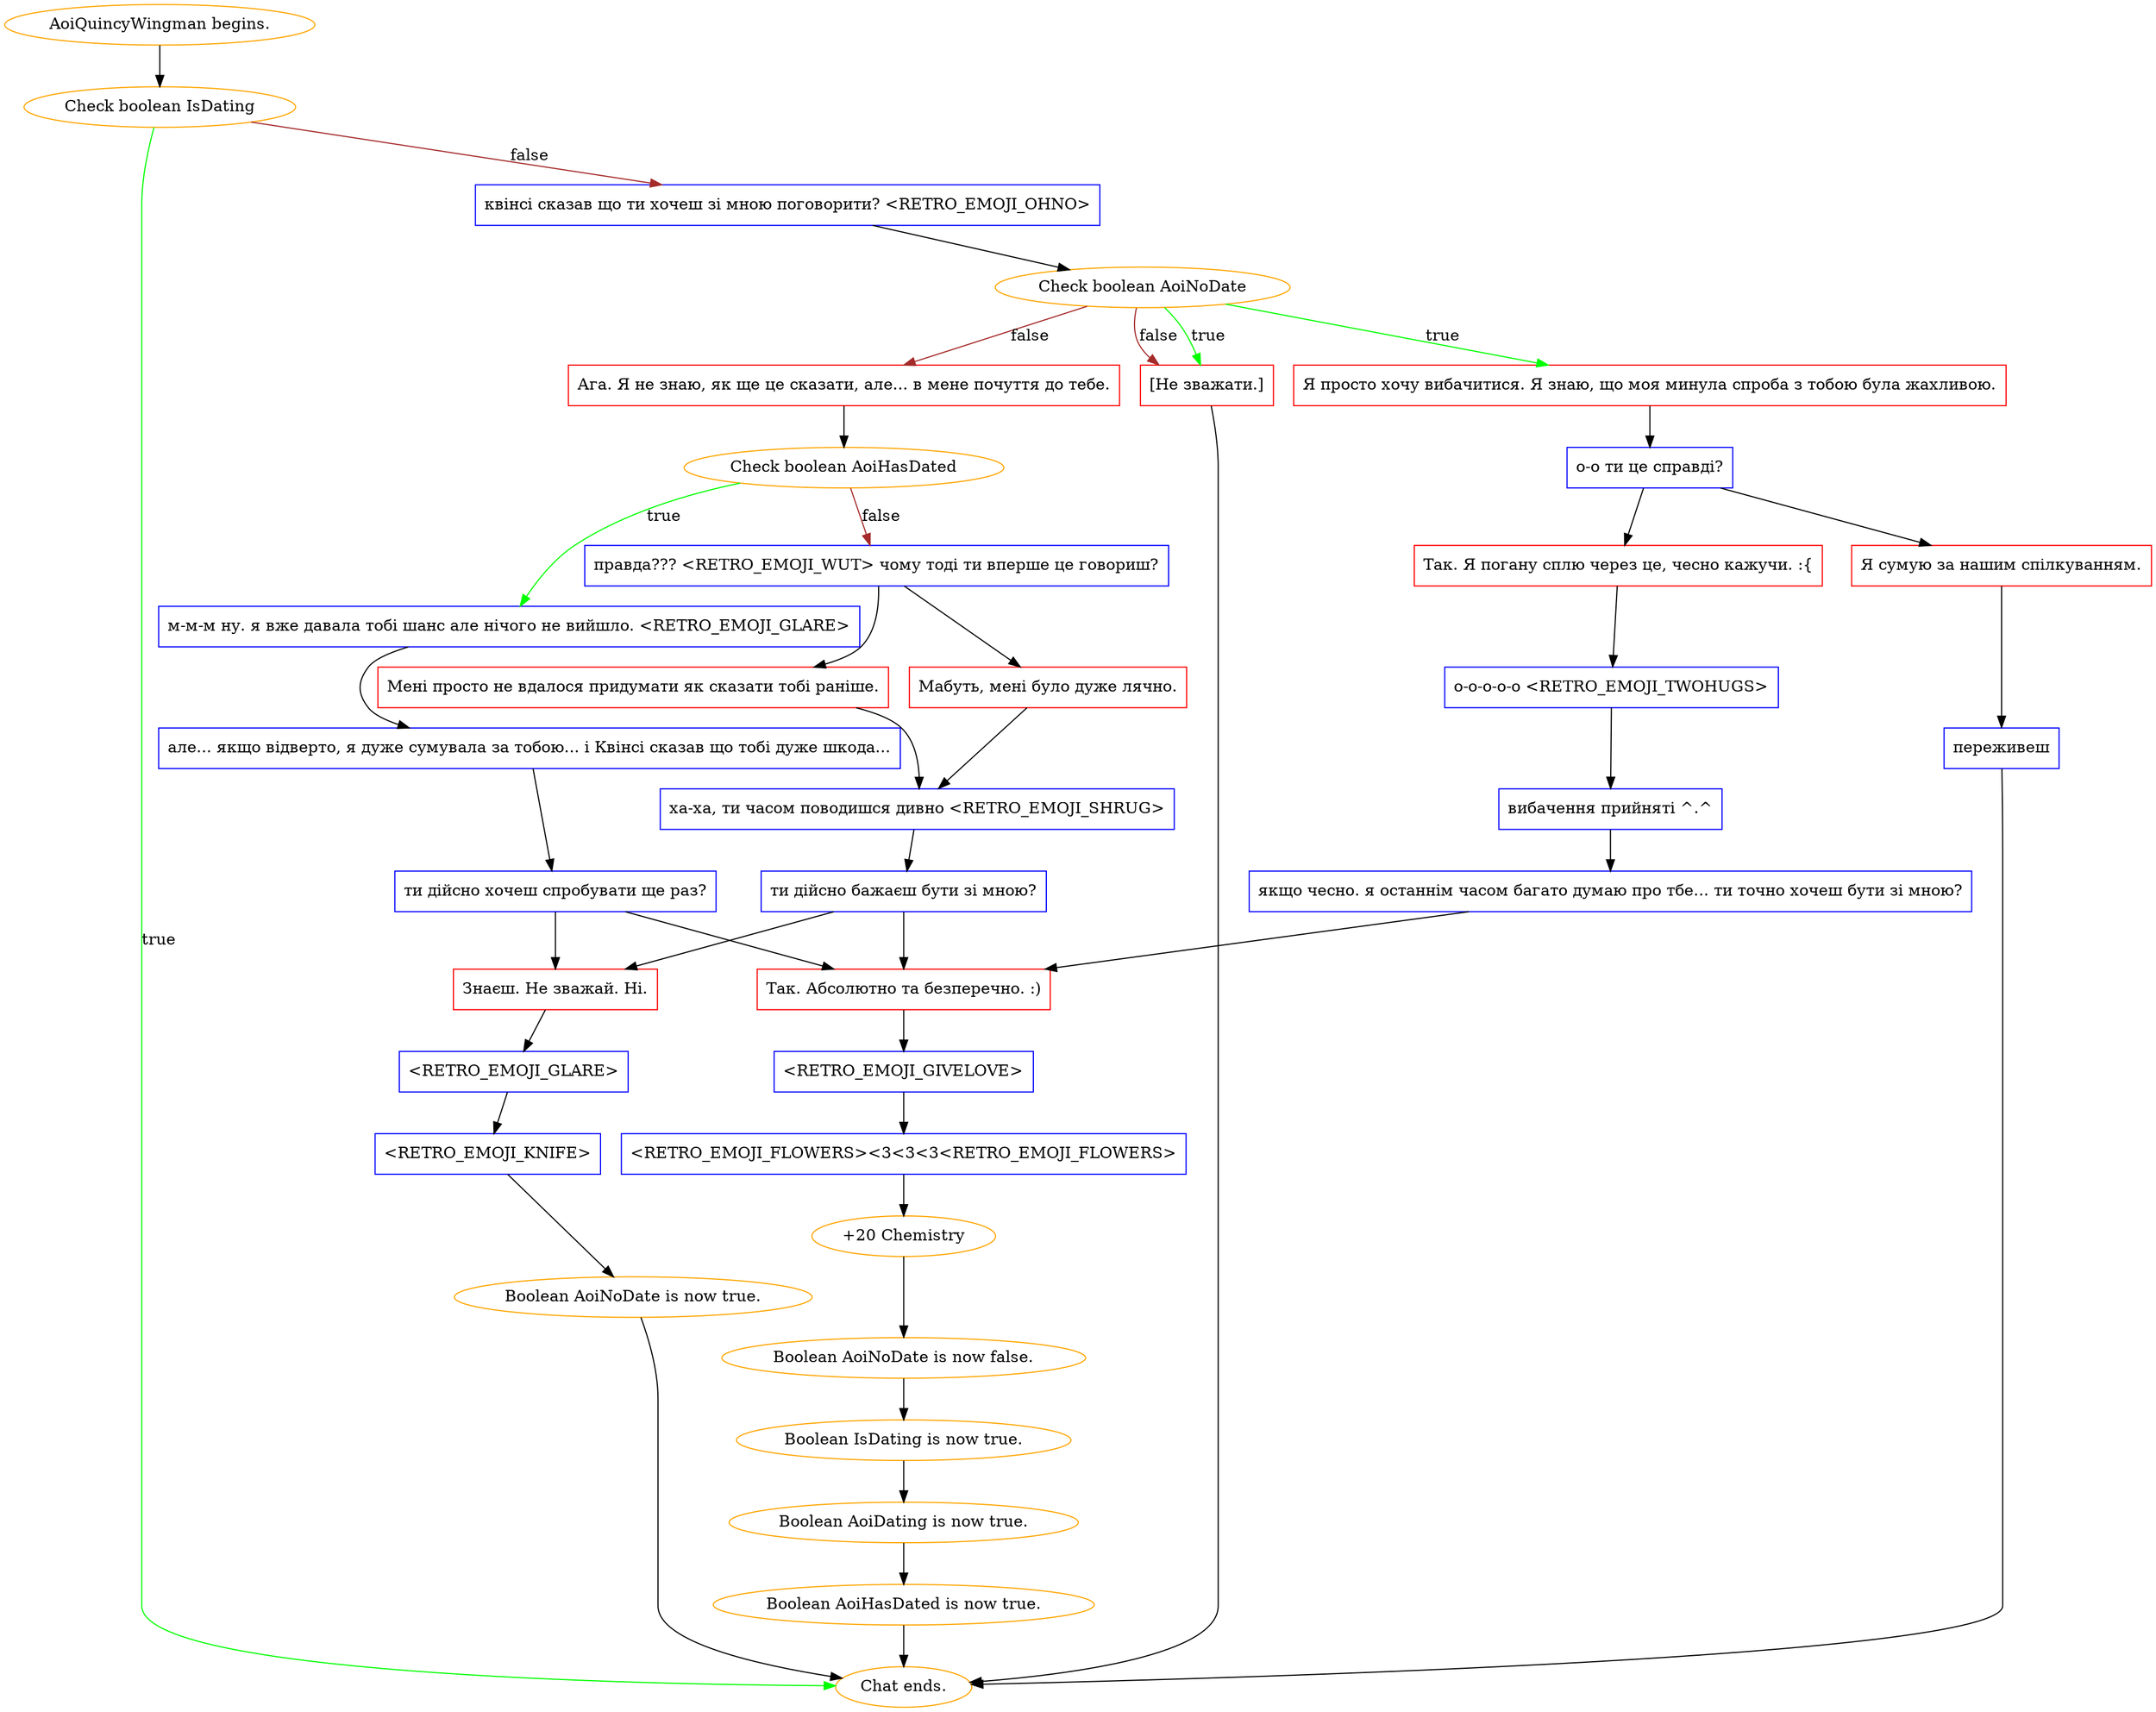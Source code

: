 digraph {
	"AoiQuincyWingman begins." [color=orange];
		"AoiQuincyWingman begins." -> j3019970215;
	j3019970215 [label="Check boolean IsDating",color=orange];
		j3019970215 -> "Chat ends." [label=true,color=green];
		j3019970215 -> j3310685010 [label=false,color=brown];
	"Chat ends." [color=orange];
	j3310685010 [label="квінсі сказав що ти хочеш зі мною поговорити? <RETRO_EMOJI_OHNO>",shape=box,color=blue];
		j3310685010 -> j2090659694;
	j2090659694 [label="Check boolean AoiNoDate",color=orange];
		j2090659694 -> j2106693933 [label=true,color=green];
		j2090659694 -> j2787749540 [label=true,color=green];
		j2090659694 -> j3404974887 [label=false,color=brown];
		j2090659694 -> j2787749540 [label=false,color=brown];
	j2106693933 [label="Я просто хочу вибачитися. Я знаю, що моя минула спроба з тобою була жахливою.",shape=box,color=red];
		j2106693933 -> j3821117308;
	j2787749540 [label="[Не зважати.]",shape=box,color=red];
		j2787749540 -> "Chat ends.";
	j3404974887 [label="Ага. Я не знаю, як ще це сказати, але... в мене почуття до тебе.",shape=box,color=red];
		j3404974887 -> j2092692906;
	j3821117308 [label="о-о ти це справді?",shape=box,color=blue];
		j3821117308 -> j2977689403;
		j3821117308 -> j1039312250;
	j2092692906 [label="Check boolean AoiHasDated",color=orange];
		j2092692906 -> j144152065 [label=true,color=green];
		j2092692906 -> j2305141721 [label=false,color=brown];
	j2977689403 [label="Я сумую за нашим спілкуванням.",shape=box,color=red];
		j2977689403 -> j2156218932;
	j1039312250 [label="Так. Я погану сплю через це, чесно кажучи. :{",shape=box,color=red];
		j1039312250 -> j2223041772;
	j144152065 [label="м-м-м ну. я вже давала тобі шанс але нічого не вийшло. <RETRO_EMOJI_GLARE>",shape=box,color=blue];
		j144152065 -> j417643178;
	j2305141721 [label="правда??? <RETRO_EMOJI_WUT> чому тоді ти вперше це говориш?",shape=box,color=blue];
		j2305141721 -> j1707795214;
		j2305141721 -> j3363582315;
	j2156218932 [label="переживеш",shape=box,color=blue];
		j2156218932 -> "Chat ends.";
	j2223041772 [label="о-о-о-о-о <RETRO_EMOJI_TWOHUGS>",shape=box,color=blue];
		j2223041772 -> j3635729451;
	j417643178 [label="але... якщо відверто, я дуже сумувала за тобою... і Квінсі сказав що тобі дуже шкода...",shape=box,color=blue];
		j417643178 -> j829821246;
	j1707795214 [label="Мені просто не вдалося придумати як сказати тобі раніше.",shape=box,color=red];
		j1707795214 -> j2223605361;
	j3363582315 [label="Мабуть, мені було дуже лячно.",shape=box,color=red];
		j3363582315 -> j2223605361;
	j3635729451 [label="вибачення прийняті ^.^",shape=box,color=blue];
		j3635729451 -> j323282983;
	j829821246 [label="ти дійсно хочеш спробувати ще раз?",shape=box,color=blue];
		j829821246 -> j4292131768;
		j829821246 -> j2560001767;
	j2223605361 [label="ха-ха, ти часом поводишся дивно <RETRO_EMOJI_SHRUG>",shape=box,color=blue];
		j2223605361 -> j2310978897;
	j323282983 [label="якщо чесно. я останнім часом багато думаю про тбе... ти точно хочеш бути зі мною?",shape=box,color=blue];
		j323282983 -> j2560001767;
	j4292131768 [label="Знаєш. Не зважай. Ні.",shape=box,color=red];
		j4292131768 -> j3052766069;
	j2560001767 [label="Так. Абсолютно та безперечно. :)",shape=box,color=red];
		j2560001767 -> j3547614891;
	j2310978897 [label="ти дійсно бажаєш бути зі мною?",shape=box,color=blue];
		j2310978897 -> j4292131768;
		j2310978897 -> j2560001767;
	j3052766069 [label="<RETRO_EMOJI_GLARE>",shape=box,color=blue];
		j3052766069 -> j1929523632;
	j3547614891 [label="<RETRO_EMOJI_GIVELOVE>",shape=box,color=blue];
		j3547614891 -> j3887382278;
	j1929523632 [label="<RETRO_EMOJI_KNIFE>",shape=box,color=blue];
		j1929523632 -> j2246494386;
	j3887382278 [label="<RETRO_EMOJI_FLOWERS><3<3<3<RETRO_EMOJI_FLOWERS>",shape=box,color=blue];
		j3887382278 -> j1201894450;
	j2246494386 [label="Boolean AoiNoDate is now true.",color=orange];
		j2246494386 -> "Chat ends.";
	j1201894450 [label="+20 Chemistry",color=orange];
		j1201894450 -> j464508756;
	j464508756 [label="Boolean AoiNoDate is now false.",color=orange];
		j464508756 -> j582697020;
	j582697020 [label="Boolean IsDating is now true.",color=orange];
		j582697020 -> j1668092738;
	j1668092738 [label="Boolean AoiDating is now true.",color=orange];
		j1668092738 -> j3997275345;
	j3997275345 [label="Boolean AoiHasDated is now true.",color=orange];
		j3997275345 -> "Chat ends.";
}